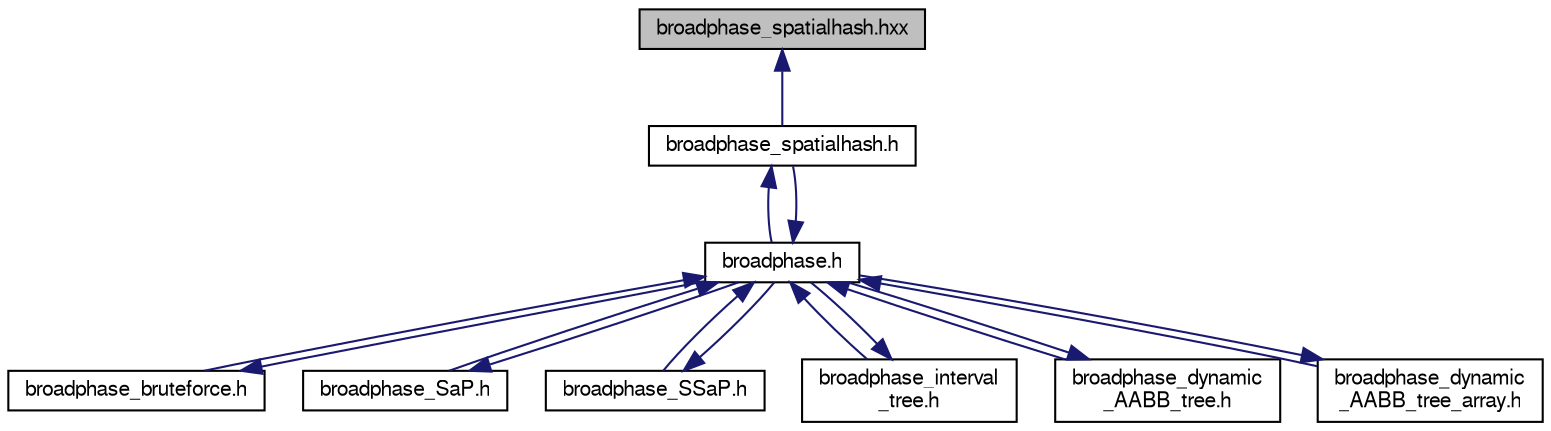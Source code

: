 digraph "broadphase_spatialhash.hxx"
{
  edge [fontname="FreeSans",fontsize="10",labelfontname="FreeSans",labelfontsize="10"];
  node [fontname="FreeSans",fontsize="10",shape=record];
  Node1 [label="broadphase_spatialhash.hxx",height=0.2,width=0.4,color="black", fillcolor="grey75", style="filled" fontcolor="black"];
  Node1 -> Node2 [dir="back",color="midnightblue",fontsize="10",style="solid",fontname="FreeSans"];
  Node2 [label="broadphase_spatialhash.h",height=0.2,width=0.4,color="black", fillcolor="white", style="filled",URL="$a00233.html"];
  Node2 -> Node3 [dir="back",color="midnightblue",fontsize="10",style="solid",fontname="FreeSans"];
  Node3 [label="broadphase.h",height=0.2,width=0.4,color="black", fillcolor="white", style="filled",URL="$a00227.html"];
  Node3 -> Node4 [dir="back",color="midnightblue",fontsize="10",style="solid",fontname="FreeSans"];
  Node4 [label="broadphase_bruteforce.h",height=0.2,width=0.4,color="black", fillcolor="white", style="filled",URL="$a00228.html"];
  Node4 -> Node3 [dir="back",color="midnightblue",fontsize="10",style="solid",fontname="FreeSans"];
  Node3 -> Node2 [dir="back",color="midnightblue",fontsize="10",style="solid",fontname="FreeSans"];
  Node3 -> Node5 [dir="back",color="midnightblue",fontsize="10",style="solid",fontname="FreeSans"];
  Node5 [label="broadphase_SaP.h",height=0.2,width=0.4,color="black", fillcolor="white", style="filled",URL="$a00232.html"];
  Node5 -> Node3 [dir="back",color="midnightblue",fontsize="10",style="solid",fontname="FreeSans"];
  Node3 -> Node6 [dir="back",color="midnightblue",fontsize="10",style="solid",fontname="FreeSans"];
  Node6 [label="broadphase_SSaP.h",height=0.2,width=0.4,color="black", fillcolor="white", style="filled",URL="$a00235.html"];
  Node6 -> Node3 [dir="back",color="midnightblue",fontsize="10",style="solid",fontname="FreeSans"];
  Node3 -> Node7 [dir="back",color="midnightblue",fontsize="10",style="solid",fontname="FreeSans"];
  Node7 [label="broadphase_interval\l_tree.h",height=0.2,width=0.4,color="black", fillcolor="white", style="filled",URL="$a00231.html"];
  Node7 -> Node3 [dir="back",color="midnightblue",fontsize="10",style="solid",fontname="FreeSans"];
  Node3 -> Node8 [dir="back",color="midnightblue",fontsize="10",style="solid",fontname="FreeSans"];
  Node8 [label="broadphase_dynamic\l_AABB_tree.h",height=0.2,width=0.4,color="black", fillcolor="white", style="filled",URL="$a00229.html"];
  Node8 -> Node3 [dir="back",color="midnightblue",fontsize="10",style="solid",fontname="FreeSans"];
  Node3 -> Node9 [dir="back",color="midnightblue",fontsize="10",style="solid",fontname="FreeSans"];
  Node9 [label="broadphase_dynamic\l_AABB_tree_array.h",height=0.2,width=0.4,color="black", fillcolor="white", style="filled",URL="$a00230.html"];
  Node9 -> Node3 [dir="back",color="midnightblue",fontsize="10",style="solid",fontname="FreeSans"];
}
